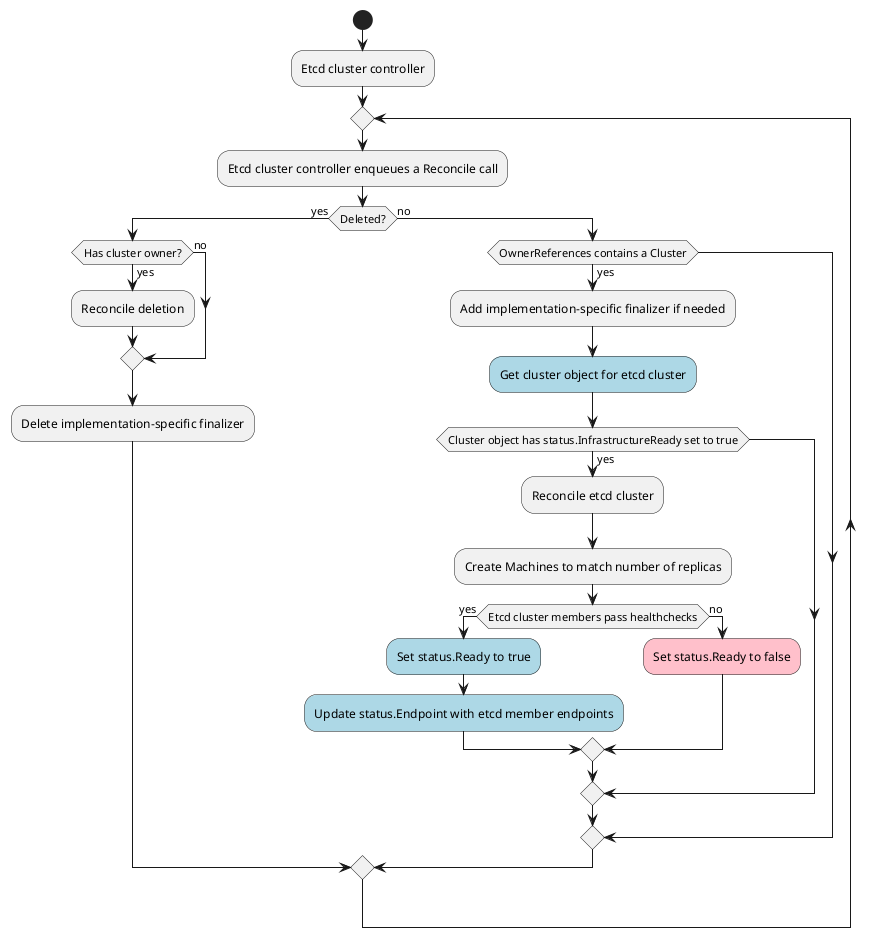 @startuml
start
:Etcd cluster controller;
repeat
:Etcd cluster controller enqueues a Reconcile call;
if (Deleted?) then (yes)
    if (Has cluster owner?) then (yes)
        :Reconcile deletion;
    else (no)
    endif
    :Delete implementation-specific finalizer;
else (no)
    if (OwnerReferences contains a Cluster) then (yes)
        :Add implementation-specific finalizer if needed;
        #LightBlue:Get cluster object for etcd cluster;
        if (Cluster object has status.InfrastructureReady set to true) then (yes)
          :Reconcile etcd cluster;
          :Create Machines to match number of replicas;
          if (Etcd cluster members pass healthchecks) then (yes)
            #LightBlue:Set status.Ready to true;
            #LightBlue:Update status.Endpoint with etcd member endpoints;
          else (no)
            #Pink:Set status.Ready to false;
          endif
        endif
      endif
endif
@enduml